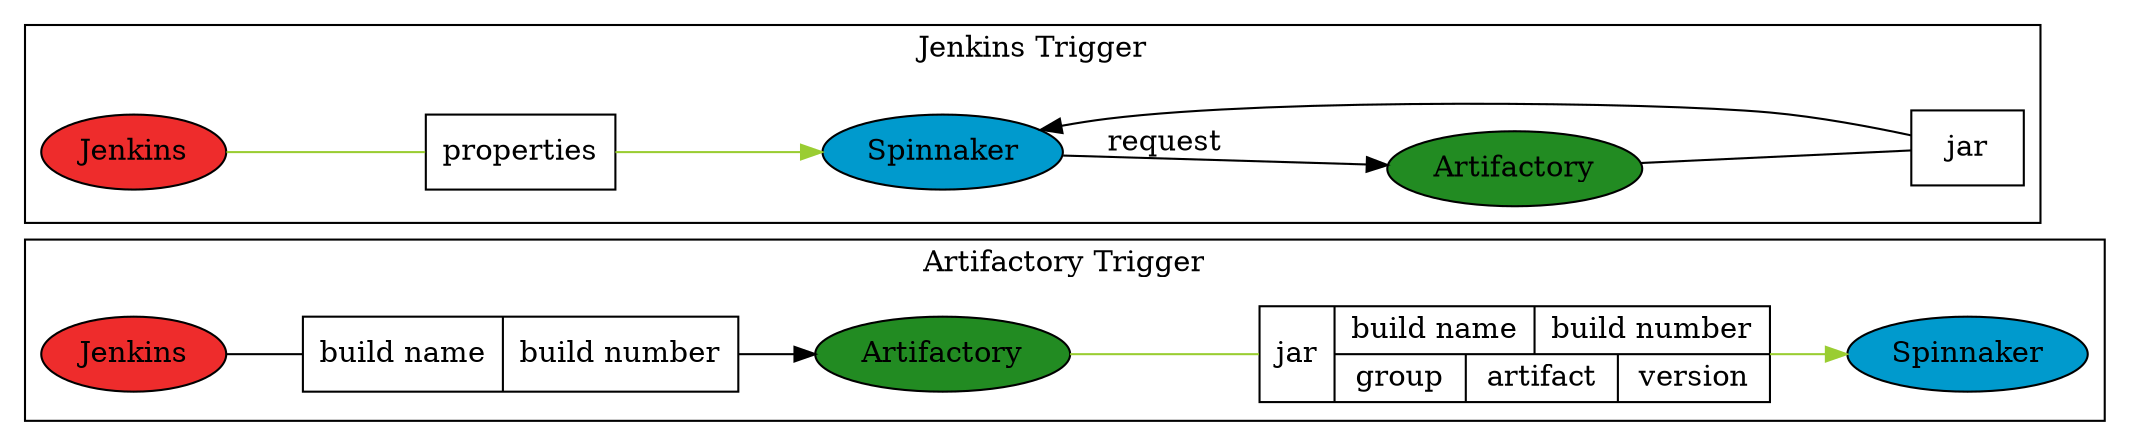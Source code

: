 digraph servers {

    rankdir="LR"

	subgraph cluster_artifactory {
	    label="Artifactory Trigger";
	    jenkins [label = "Jenkins", fillcolor=firebrick2, style=filled]
	    artifactory [label = "Artifactory", fillcolor=forestgreen, style=filled]
	    spinnaker [label = "Spinnaker", fillcolor=deepskyblue3, style=filled]
	    build [shape=record, label = "{build name | build number}"]
	    gav [shape=record, label = "{jar | {{build name | build number} | {group | artifact | version}}}"]

        jenkins -> build [dir=none]
        build -> artifactory
        artifactory -> gav [dir=none color=yellowgreen]
        gav -> spinnaker [color= yellowgreen]
    }

	subgraph cluster_jenkins {
	    label="Jenkins Trigger";
	    jenkins_old [label = "Jenkins", fillcolor=firebrick2, style=filled]
	    artifactory_old [label = "Artifactory", fillcolor=forestgreen, style=filled]
	    spinnaker_old [label = "Spinnaker", fillcolor=deepskyblue3, style=filled]
	    properties [shape=record, label = "{properties}"]
	    jar [shape=record, label = "{jar}"]

        jenkins_old -> properties [dir=none color=yellowgreen]
        properties -> spinnaker_old [color=yellowgreen]
        spinnaker_old -> artifactory_old [label="request"]
        artifactory_old -> jar [dir=none]
        jar -> spinnaker_old
    }
	
  }
